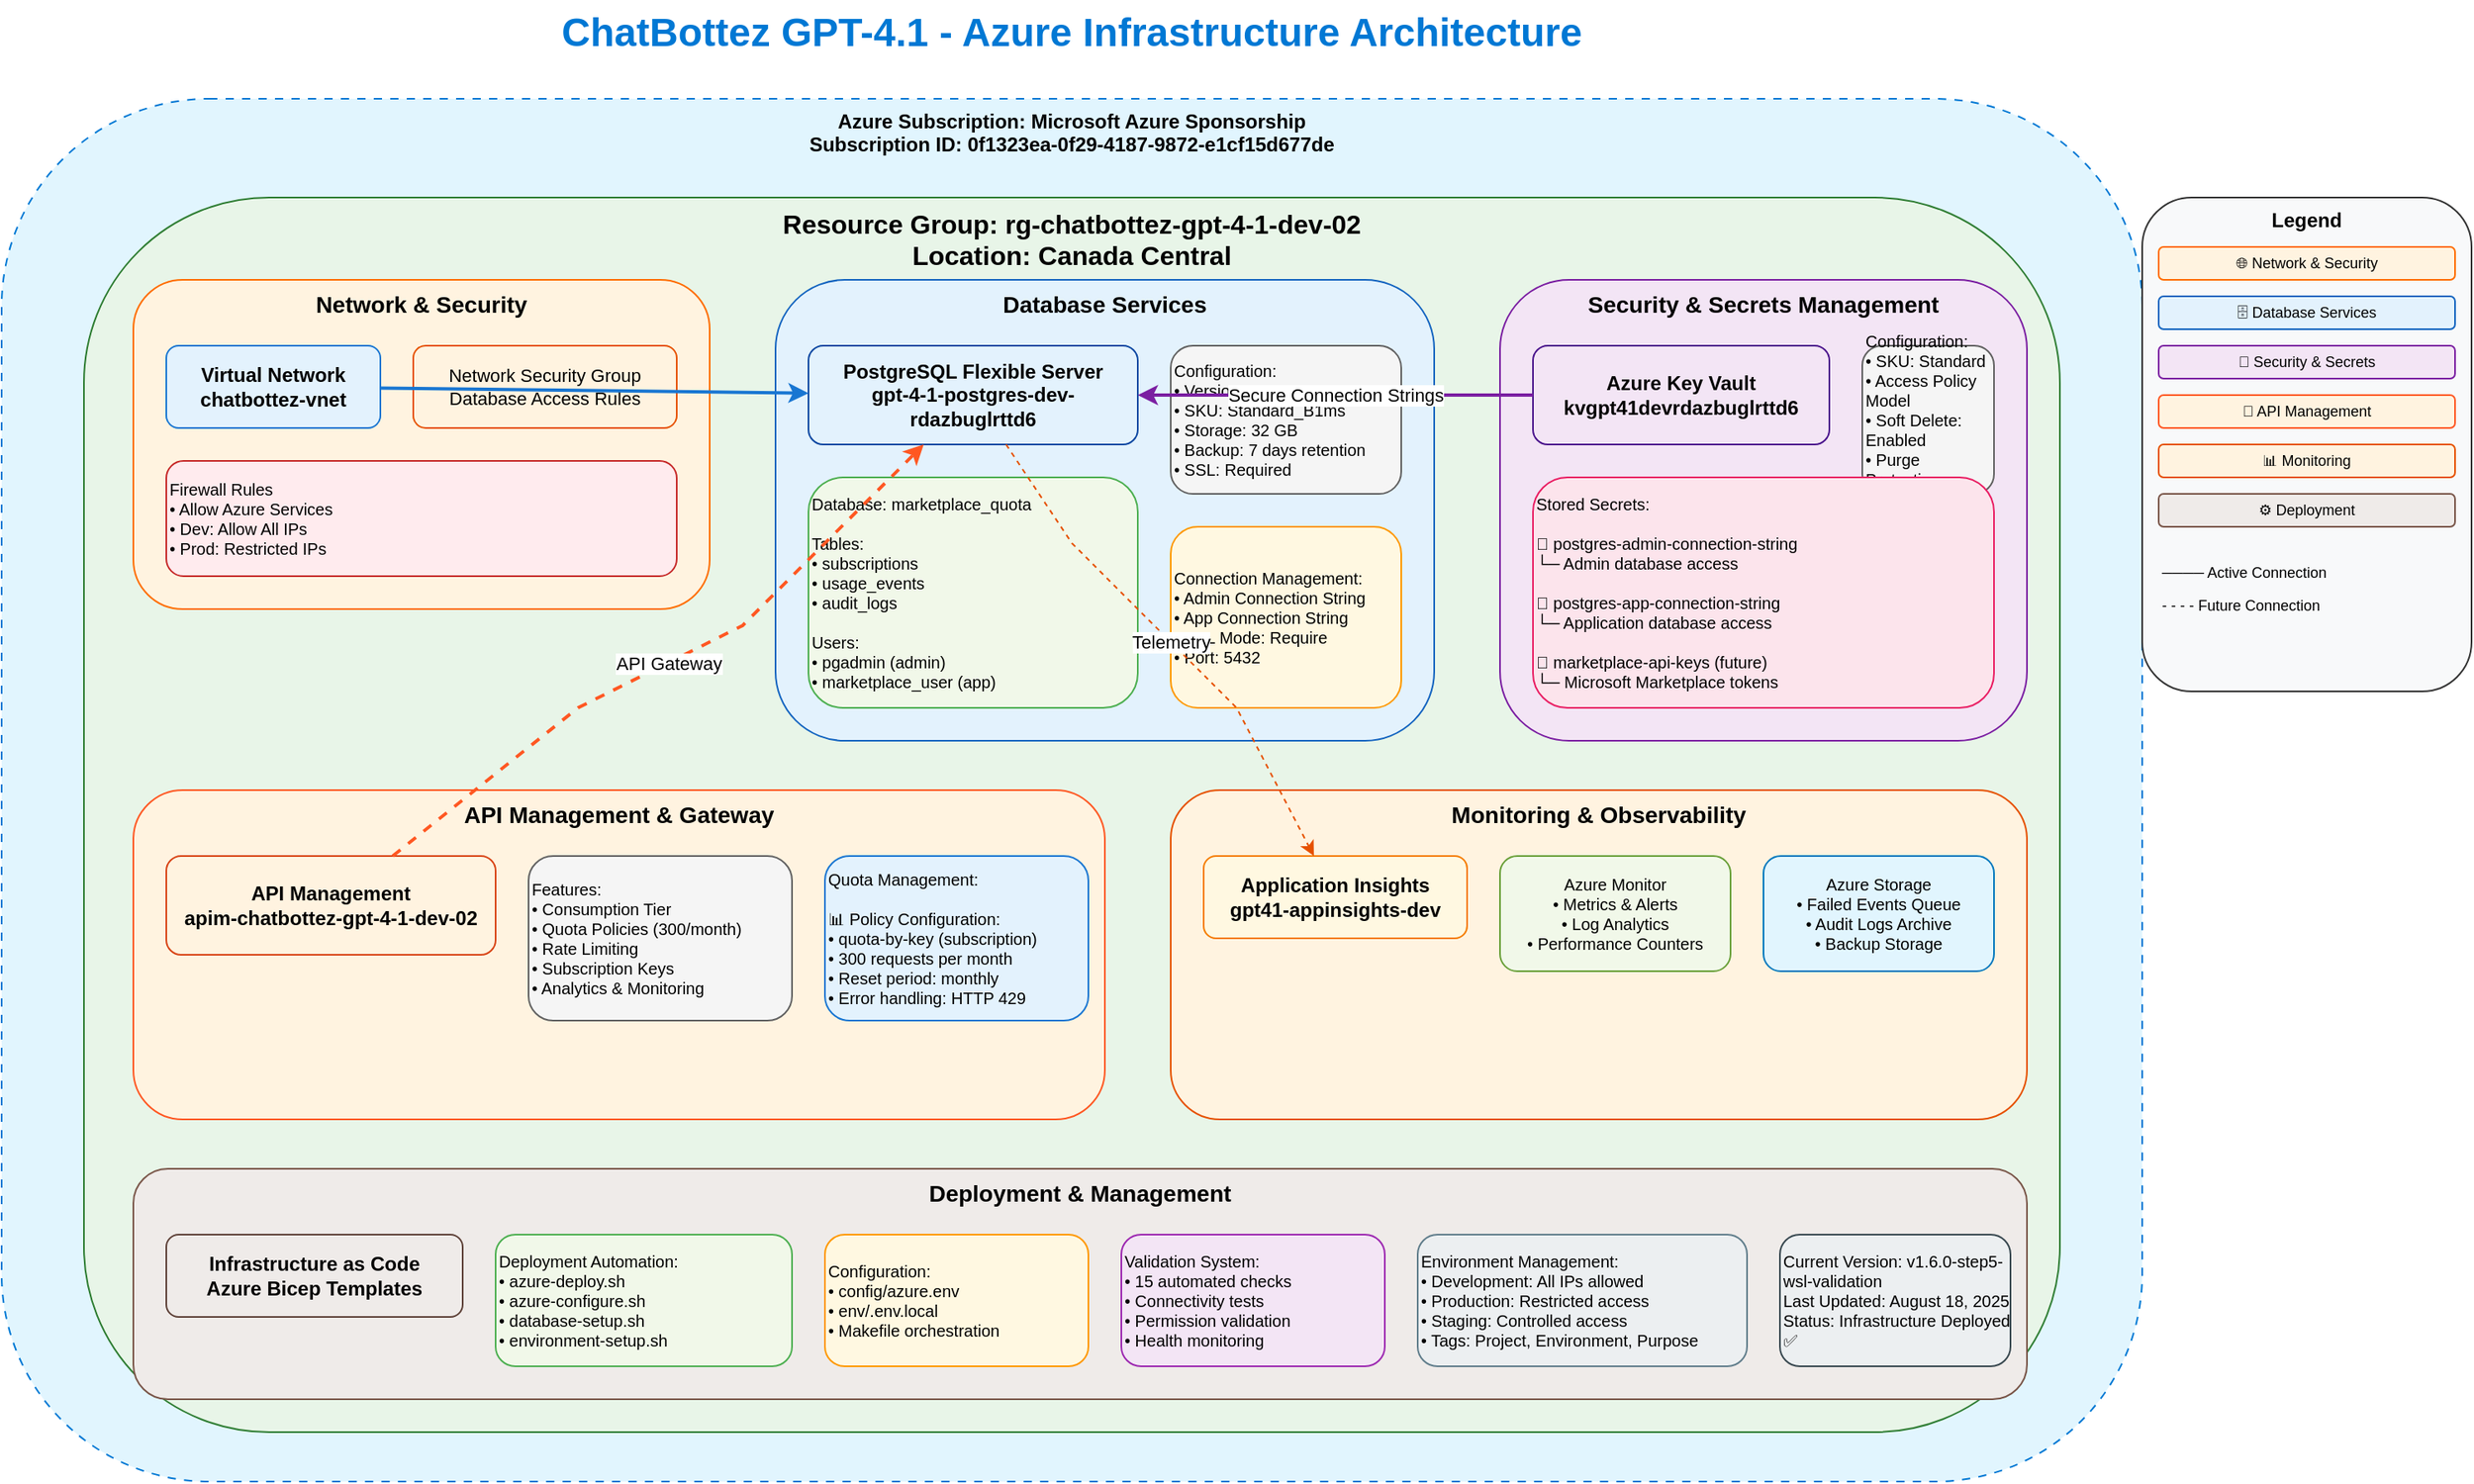 <mxfile version="28.0.6">
  <diagram name="Azure Infrastructure Architecture" id="azure-infra">
    <mxGraphModel dx="1422" dy="982" grid="1" gridSize="10" guides="1" tooltips="1" connect="1" arrows="1" fold="1" page="1" pageScale="1" pageWidth="1400" pageHeight="980" math="0" shadow="0">
      <root>
        <mxCell id="0" />
        <mxCell id="1" parent="0" />
        
        <!-- Title -->
        <mxCell id="title" value="ChatBottez GPT-4.1 - Azure Infrastructure Architecture" style="text;html=1;strokeColor=none;fillColor=none;align=center;verticalAlign=middle;whiteSpace=wrap;rounded=0;fontSize=24;fontStyle=1;fontColor=#0078D4;" parent="1" vertex="1">
          <mxGeometry x="350" y="20" width="700" height="40" as="geometry" />
        </mxCell>
        
        <!-- Azure Subscription Box -->
        <mxCell id="subscription-box" value="Azure Subscription: Microsoft Azure Sponsorship&#xa;Subscription ID: 0f1323ea-0f29-4187-9872-e1cf15d677de" style="rounded=1;whiteSpace=wrap;html=1;strokeColor=#0078D4;fillColor=#E1F5FE;fontSize=12;fontStyle=1;verticalAlign=top;dashed=1;dashPattern=5 5;" parent="1" vertex="1">
          <mxGeometry x="50" y="80" width="1300" height="840" as="geometry" />
        </mxCell>
        
        <!-- Resource Group -->
        <mxCell id="rg-box" value="Resource Group: rg-chatbottez-gpt-4-1-dev-02&#xa;Location: Canada Central" style="rounded=1;whiteSpace=wrap;html=1;strokeColor=#2E7D32;fillColor=#E8F5E8;fontSize=16;fontStyle=1;verticalAlign=top;" parent="1" vertex="1">
          <mxGeometry x="100" y="140" width="1200" height="750" as="geometry" />
        </mxCell>
        
        <!-- Network Security Section -->
        <mxCell id="network-box" value="Network &amp; Security" style="rounded=1;whiteSpace=wrap;html=1;strokeColor=#FF6D00;fillColor=#FFF3E0;fontSize=14;fontStyle=1;verticalAlign=top;" parent="1" vertex="1">
          <mxGeometry x="130" y="190" width="350" height="200" as="geometry" />
        </mxCell>
        
        <!-- Virtual Network -->
        <mxCell id="vnet" value="Virtual Network&#xa;chatbottez-vnet" style="rounded=1;whiteSpace=wrap;html=1;strokeColor=#1976D2;fillColor=#E3F2FD;fontSize=12;fontStyle=1;" parent="1" vertex="1">
          <mxGeometry x="150" y="230" width="130" height="50" as="geometry" />
        </mxCell>
        
        <!-- Network Security Group -->
        <mxCell id="nsg" value="Network Security Group&#xa;Database Access Rules" style="rounded=1;whiteSpace=wrap;html=1;strokeColor=#E65100;fillColor=#FFF3E0;fontSize=11;" parent="1" vertex="1">
          <mxGeometry x="300" y="230" width="160" height="50" as="geometry" />
        </mxCell>
        
        <!-- Firewall Rules -->
        <mxCell id="firewall" value="Firewall Rules&#xa;• Allow Azure Services&#xa;• Dev: Allow All IPs&#xa;• Prod: Restricted IPs" style="rounded=1;whiteSpace=wrap;html=1;strokeColor=#C62828;fillColor=#FFEBEE;fontSize=10;align=left;" parent="1" vertex="1">
          <mxGeometry x="150" y="300" width="310" height="70" as="geometry" />
        </mxCell>
        
        <!-- Database Section -->
        <mxCell id="database-box" value="Database Services" style="rounded=1;whiteSpace=wrap;html=1;strokeColor=#1565C0;fillColor=#E3F2FD;fontSize=14;fontStyle=1;verticalAlign=top;" parent="1" vertex="1">
          <mxGeometry x="520" y="190" width="400" height="280" as="geometry" />
        </mxCell>
        
        <!-- PostgreSQL Server -->
        <mxCell id="postgres" value="PostgreSQL Flexible Server&#xa;gpt-4-1-postgres-dev-rdazbuglrttd6" style="rounded=1;whiteSpace=wrap;html=1;strokeColor=#0D47A1;fillColor=#E3F2FD;fontSize=12;fontStyle=1;" parent="1" vertex="1">
          <mxGeometry x="540" y="230" width="200" height="60" as="geometry" />
        </mxCell>
        
        <!-- Database Details -->
        <mxCell id="db-details" value="Configuration:&#xa;• Version: PostgreSQL 16&#xa;• SKU: Standard_B1ms&#xa;• Storage: 32 GB&#xa;• Backup: 7 days retention&#xa;• SSL: Required" style="rounded=1;whiteSpace=wrap;html=1;strokeColor=#616161;fillColor=#F5F5F5;fontSize=10;align=left;" parent="1" vertex="1">
          <mxGeometry x="760" y="230" width="140" height="90" as="geometry" />
        </mxCell>
        
        <!-- Database Schema -->
        <mxCell id="db-schema" value="Database: marketplace_quota&#xa;&#xa;Tables:&#xa;• subscriptions&#xa;• usage_events&#xa;• audit_logs&#xa;&#xa;Users:&#xa;• pgadmin (admin)&#xa;• marketplace_user (app)" style="rounded=1;whiteSpace=wrap;html=1;strokeColor=#4CAF50;fillColor=#F1F8E9;fontSize=10;align=left;" parent="1" vertex="1">
          <mxGeometry x="540" y="310" width="200" height="140" as="geometry" />
        </mxCell>
        
        <!-- Connection Strings -->
        <mxCell id="conn-strings" value="Connection Management:&#xa;• Admin Connection String&#xa;• App Connection String&#xa;• SSL Mode: Require&#xa;• Port: 5432" style="rounded=1;whiteSpace=wrap;html=1;strokeColor=#FF9800;fillColor=#FFF8E1;fontSize=10;align=left;" parent="1" vertex="1">
          <mxGeometry x="760" y="340" width="140" height="110" as="geometry" />
        </mxCell>
        
        <!-- Security Section -->
        <mxCell id="security-box" value="Security &amp; Secrets Management" style="rounded=1;whiteSpace=wrap;html=1;strokeColor=#7B1FA2;fillColor=#F3E5F5;fontSize=14;fontStyle=1;verticalAlign=top;" parent="1" vertex="1">
          <mxGeometry x="960" y="190" width="320" height="280" as="geometry" />
        </mxCell>
        
        <!-- Key Vault -->
        <mxCell id="keyvault" value="Azure Key Vault&#xa;kvgpt41devrdazbuglrttd6" style="rounded=1;whiteSpace=wrap;html=1;strokeColor=#4A148C;fillColor=#F3E5F5;fontSize=12;fontStyle=1;" parent="1" vertex="1">
          <mxGeometry x="980" y="230" width="180" height="60" as="geometry" />
        </mxCell>
        
        <!-- Key Vault Details -->
        <mxCell id="kv-details" value="Configuration:&#xa;• SKU: Standard&#xa;• Access Policy Model&#xa;• Soft Delete: Enabled&#xa;• Purge Protection: Disabled" style="rounded=1;whiteSpace=wrap;html=1;strokeColor=#616161;fillColor=#F5F5F5;fontSize=10;align=left;" parent="1" vertex="1">
          <mxGeometry x="1180" y="230" width="80" height="90" as="geometry" />
        </mxCell>
        
        <!-- Secrets -->
        <mxCell id="secrets" value="Stored Secrets:&#xa;&#xa;🔑 postgres-admin-connection-string&#xa;   └─ Admin database access&#xa;&#xa;🔑 postgres-app-connection-string&#xa;   └─ Application database access&#xa;&#xa;🔑 marketplace-api-keys (future)&#xa;   └─ Microsoft Marketplace tokens" style="rounded=1;whiteSpace=wrap;html=1;strokeColor=#E91E63;fillColor=#FCE4EC;fontSize=10;align=left;" parent="1" vertex="1">
          <mxGeometry x="980" y="310" width="280" height="140" as="geometry" />
        </mxCell>
        
        <!-- API Management Section -->
        <mxCell id="apim-box" value="API Management &amp; Gateway" style="rounded=1;whiteSpace=wrap;html=1;strokeColor=#FF5722;fillColor=#FFF3E0;fontSize=14;fontStyle=1;verticalAlign=top;" parent="1" vertex="1">
          <mxGeometry x="130" y="500" width="590" height="200" as="geometry" />
        </mxCell>
        
        <!-- APIM Instance -->
        <mxCell id="apim" value="API Management&#xa;apim-chatbottez-gpt-4-1-dev-02" style="rounded=1;whiteSpace=wrap;html=1;strokeColor=#D84315;fillColor=#FFF3E0;fontSize=12;fontStyle=1;" parent="1" vertex="1">
          <mxGeometry x="150" y="540" width="200" height="60" as="geometry" />
        </mxCell>
        
        <!-- APIM Features -->
        <mxCell id="apim-features" value="Features:&#xa;• Consumption Tier&#xa;• Quota Policies (300/month)&#xa;• Rate Limiting&#xa;• Subscription Keys&#xa;• Analytics &amp; Monitoring" style="rounded=1;whiteSpace=wrap;html=1;strokeColor=#616161;fillColor=#F5F5F5;fontSize=10;align=left;" parent="1" vertex="1">
          <mxGeometry x="370" y="540" width="160" height="100" as="geometry" />
        </mxCell>
        
        <!-- APIM Policies -->
        <mxCell id="apim-policies" value="Quota Management:&#xa;&#xa;📊 Policy Configuration:&#xa;• quota-by-key (subscription)&#xa;• 300 requests per month&#xa;• Reset period: monthly&#xa;• Error handling: HTTP 429" style="rounded=1;whiteSpace=wrap;html=1;strokeColor=#1976D2;fillColor=#E3F2FD;fontSize=10;align=left;" parent="1" vertex="1">
          <mxGeometry x="550" y="540" width="160" height="100" as="geometry" />
        </mxCell>
        
        <!-- Monitoring Section -->
        <mxCell id="monitoring-box" value="Monitoring &amp; Observability" style="rounded=1;whiteSpace=wrap;html=1;strokeColor=#E65100;fillColor=#FFF3E0;fontSize=14;fontStyle=1;verticalAlign=top;" parent="1" vertex="1">
          <mxGeometry x="760" y="500" width="520" height="200" as="geometry" />
        </mxCell>
        
        <!-- Application Insights -->
        <mxCell id="app-insights" value="Application Insights&#xa;gpt41-appinsights-dev" style="rounded=1;whiteSpace=wrap;html=1;strokeColor=#F57C00;fillColor=#FFF8E1;fontSize=12;fontStyle=1;" parent="1" vertex="1">
          <mxGeometry x="780" y="540" width="160" height="50" as="geometry" />
        </mxCell>
        
        <!-- Azure Monitor -->
        <mxCell id="azure-monitor" value="Azure Monitor&#xa;• Metrics &amp; Alerts&#xa;• Log Analytics&#xa;• Performance Counters" style="rounded=1;whiteSpace=wrap;html=1;strokeColor=#689F38;fillColor=#F1F8E9;fontSize=10;" parent="1" vertex="1">
          <mxGeometry x="960" y="540" width="140" height="70" as="geometry" />
        </mxCell>
        
        <!-- Storage for Logs -->
        <mxCell id="storage" value="Azure Storage&#xa;• Failed Events Queue&#xa;• Audit Logs Archive&#xa;• Backup Storage" style="rounded=1;whiteSpace=wrap;html=1;strokeColor=#0277BD;fillColor=#E1F5FE;fontSize=10;" parent="1" vertex="1">
          <mxGeometry x="1120" y="540" width="140" height="70" as="geometry" />
        </mxCell>
        
        <!-- Deployment Section -->
        <mxCell id="deployment-box" value="Deployment &amp; Management" style="rounded=1;whiteSpace=wrap;html=1;strokeColor=#795548;fillColor=#EFEBE9;fontSize=14;fontStyle=1;verticalAlign=top;" parent="1" vertex="1">
          <mxGeometry x="130" y="730" width="1150" height="140" as="geometry" />
        </mxCell>
        
        <!-- Infrastructure as Code -->
        <mxCell id="iac" value="Infrastructure as Code&#xa;Azure Bicep Templates" style="rounded=1;whiteSpace=wrap;html=1;strokeColor=#5D4037;fillColor=#EFEBE9;fontSize=12;fontStyle=1;" parent="1" vertex="1">
          <mxGeometry x="150" y="770" width="180" height="50" as="geometry" />
        </mxCell>
        
        <!-- Deployment Scripts -->
        <mxCell id="deploy-scripts" value="Deployment Automation:&#xa;• azure-deploy.sh&#xa;• azure-configure.sh&#xa;• database-setup.sh&#xa;• environment-setup.sh" style="rounded=1;whiteSpace=wrap;html=1;strokeColor=#4CAF50;fillColor=#F1F8E9;fontSize=10;align=left;" parent="1" vertex="1">
          <mxGeometry x="350" y="770" width="180" height="80" as="geometry" />
        </mxCell>
        
        <!-- Configuration Management -->
        <mxCell id="config-mgmt" value="Configuration:&#xa;• config/azure.env&#xa;• env/.env.local&#xa;• Makefile orchestration" style="rounded=1;whiteSpace=wrap;html=1;strokeColor=#FF9800;fillColor=#FFF8E1;fontSize=10;align=left;" parent="1" vertex="1">
          <mxGeometry x="550" y="770" width="160" height="80" as="geometry" />
        </mxCell>
        
        <!-- Validation -->
        <mxCell id="validation" value="Validation System:&#xa;• 15 automated checks&#xa;• Connectivity tests&#xa;• Permission validation&#xa;• Health monitoring" style="rounded=1;whiteSpace=wrap;html=1;strokeColor=#9C27B0;fillColor=#F3E5F5;fontSize=10;align=left;" parent="1" vertex="1">
          <mxGeometry x="730" y="770" width="160" height="80" as="geometry" />
        </mxCell>
        
        <!-- Environment Management -->
        <mxCell id="env-mgmt" value="Environment Management:&#xa;• Development: All IPs allowed&#xa;• Production: Restricted access&#xa;• Staging: Controlled access&#xa;• Tags: Project, Environment, Purpose" style="rounded=1;whiteSpace=wrap;html=1;strokeColor=#607D8B;fillColor=#ECEFF1;fontSize=10;align=left;" parent="1" vertex="1">
          <mxGeometry x="910" y="770" width="200" height="80" as="geometry" />
        </mxCell>
        
        <!-- Version Info -->
        <mxCell id="version-info" value="Current Version: v1.6.0-step5-wsl-validation&#xa;Last Updated: August 18, 2025&#xa;Status: Infrastructure Deployed ✅" style="rounded=1;whiteSpace=wrap;html=1;strokeColor=#37474F;fillColor=#ECEFF1;fontSize=10;align=left;" parent="1" vertex="1">
          <mxGeometry x="1130" y="770" width="140" height="80" as="geometry" />
        </mxCell>
        
        <!-- Connections -->
        
        <!-- VNet to PostgreSQL -->
        <mxCell id="conn1" value="" style="endArrow=classic;html=1;rounded=0;strokeColor=#1976D2;strokeWidth=2;" parent="1" source="vnet" target="postgres" edge="1">
          <mxGeometry width="50" height="50" relative="1" as="geometry">
            <mxPoint x="400" y="300" as="sourcePoint" />
            <mxPoint x="450" y="250" as="targetPoint" />
          </mxGeometry>
        </mxCell>
        
        <!-- Key Vault to PostgreSQL -->
        <mxCell id="conn2" value="Secure Connection Strings" style="endArrow=classic;html=1;rounded=0;strokeColor=#7B1FA2;strokeWidth=2;" parent="1" source="keyvault" target="postgres" edge="1">
          <mxGeometry width="50" height="50" relative="1" as="geometry">
            <mxPoint x="800" y="300" as="sourcePoint" />
            <mxPoint x="850" y="250" as="targetPoint" />
          </mxGeometry>
        </mxCell>
        
        <!-- APIM to Application (future) -->
        <mxCell id="conn3" value="API Gateway" style="endArrow=classic;html=1;rounded=0;strokeColor=#FF5722;strokeWidth=2;dashed=1;" parent="1" source="apim" target="postgres" edge="1">
          <mxGeometry width="50" height="50" relative="1" as="geometry">
            <mxPoint x="300" y="450" as="sourcePoint" />
            <mxPoint x="500" y="350" as="targetPoint" />
            <Array as="points">
              <mxPoint x="400" y="450" />
              <mxPoint x="500" y="400" />
            </Array>
          </mxGeometry>
        </mxCell>
        
        <!-- Monitoring connections -->
        <mxCell id="conn4" value="Telemetry" style="endArrow=classic;html=1;rounded=0;strokeColor=#E65100;strokeWidth=1;dashed=1;" parent="1" source="postgres" target="app-insights" edge="1">
          <mxGeometry width="50" height="50" relative="1" as="geometry">
            <mxPoint x="650" y="400" as="sourcePoint" />
            <mxPoint x="800" y="500" as="targetPoint" />
            <Array as="points">
              <mxPoint x="700" y="350" />
              <mxPoint x="800" y="450" />
            </Array>
          </mxGeometry>
        </mxCell>
        
        <!-- Legend -->
        <mxCell id="legend-box" value="Legend" style="rounded=1;whiteSpace=wrap;html=1;strokeColor=#333333;fillColor=#F8F9FA;fontSize=12;fontStyle=1;verticalAlign=top;" parent="1" vertex="1">
          <mxGeometry x="1350" y="140" width="200" height="300" as="geometry" />
        </mxCell>
        
        <mxCell id="legend1" value="🌐 Network &amp; Security" style="rounded=1;whiteSpace=wrap;html=1;strokeColor=#FF6D00;fillColor=#FFF3E0;fontSize=9;" parent="1" vertex="1">
          <mxGeometry x="1360" y="170" width="180" height="20" as="geometry" />
        </mxCell>
        
        <mxCell id="legend2" value="🗄️ Database Services" style="rounded=1;whiteSpace=wrap;html=1;strokeColor=#1565C0;fillColor=#E3F2FD;fontSize=9;" parent="1" vertex="1">
          <mxGeometry x="1360" y="200" width="180" height="20" as="geometry" />
        </mxCell>
        
        <mxCell id="legend3" value="🔐 Security &amp; Secrets" style="rounded=1;whiteSpace=wrap;html=1;strokeColor=#7B1FA2;fillColor=#F3E5F5;fontSize=9;" parent="1" vertex="1">
          <mxGeometry x="1360" y="230" width="180" height="20" as="geometry" />
        </mxCell>
        
        <mxCell id="legend4" value="🚀 API Management" style="rounded=1;whiteSpace=wrap;html=1;strokeColor=#FF5722;fillColor=#FFF3E0;fontSize=9;" parent="1" vertex="1">
          <mxGeometry x="1360" y="260" width="180" height="20" as="geometry" />
        </mxCell>
        
        <mxCell id="legend5" value="📊 Monitoring" style="rounded=1;whiteSpace=wrap;html=1;strokeColor=#E65100;fillColor=#FFF3E0;fontSize=9;" parent="1" vertex="1">
          <mxGeometry x="1360" y="290" width="180" height="20" as="geometry" />
        </mxCell>
        
        <mxCell id="legend6" value="⚙️ Deployment" style="rounded=1;whiteSpace=wrap;html=1;strokeColor=#795548;fillColor=#EFEBE9;fontSize=9;" parent="1" vertex="1">
          <mxGeometry x="1360" y="320" width="180" height="20" as="geometry" />
        </mxCell>
        
        <mxCell id="legend7" value="──── Active Connection" style="text;html=1;strokeColor=none;fillColor=none;align=left;verticalAlign=middle;whiteSpace=wrap;rounded=0;fontSize=9;" parent="1" vertex="1">
          <mxGeometry x="1360" y="360" width="180" height="15" as="geometry" />
        </mxCell>
        
        <mxCell id="legend8" value="- - - - Future Connection" style="text;html=1;strokeColor=none;fillColor=none;align=left;verticalAlign=middle;whiteSpace=wrap;rounded=0;fontSize=9;" parent="1" vertex="1">
          <mxGeometry x="1360" y="380" width="180" height="15" as="geometry" />
        </mxCell>
        
      </root>
    </mxGraphModel>
  </diagram>
</mxfile>
